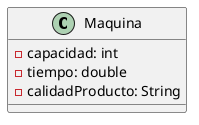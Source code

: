 @startuml MaquinalClass
    !startsub Maquina
        class Maquina{
            -capacidad: int
            -tiempo: double
            -calidadProducto: String

        }
    !endsub
@enduml